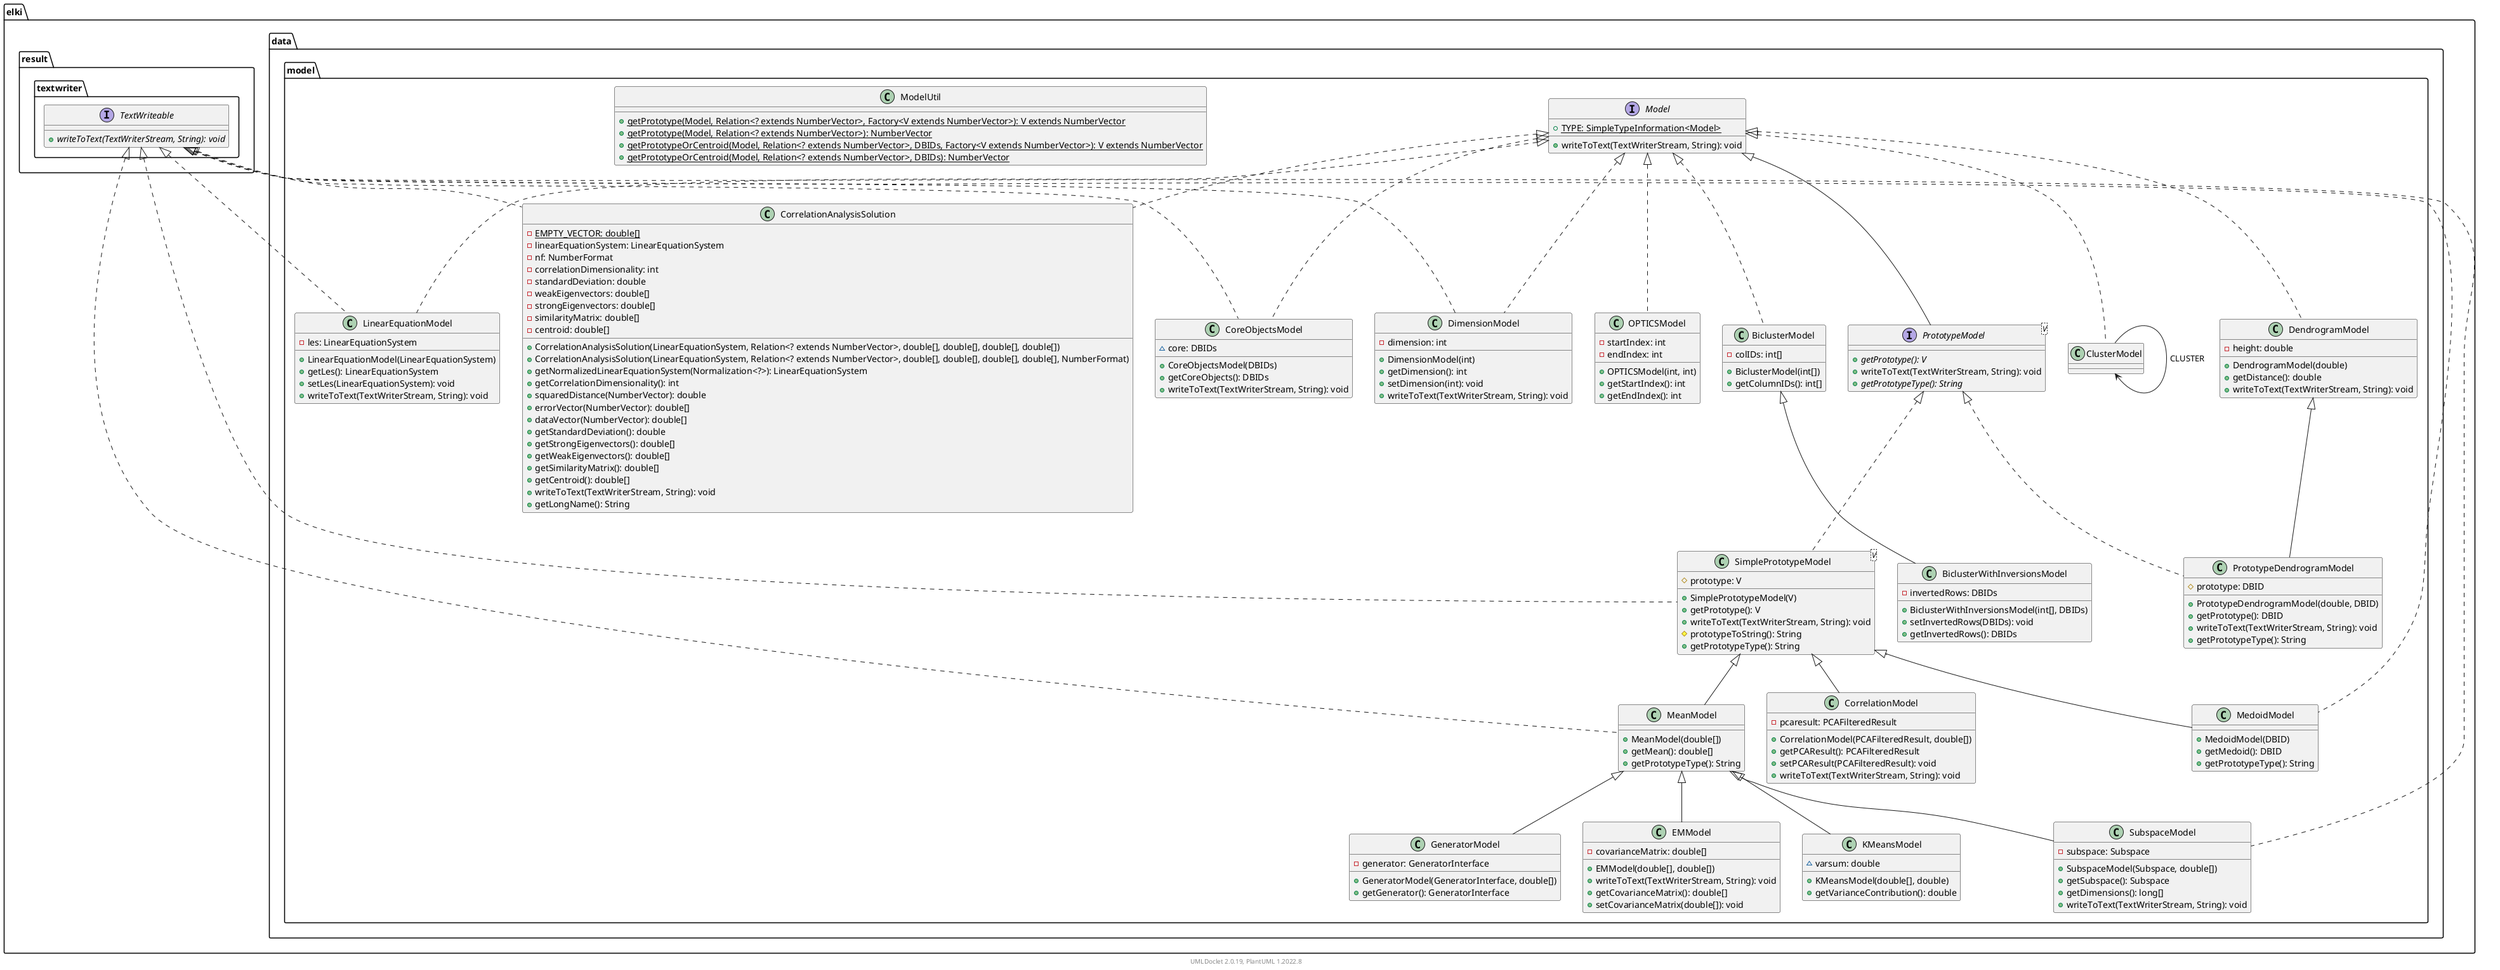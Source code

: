 @startuml
    remove .*\.(Instance|Par|Parameterizer|Factory)$
    namespace elki.data.model {

        class CorrelationAnalysisSolution [[CorrelationAnalysisSolution.html]] {
            {static} -EMPTY_VECTOR: double[]
            -linearEquationSystem: LinearEquationSystem
            -nf: NumberFormat
            -correlationDimensionality: int
            -standardDeviation: double
            -weakEigenvectors: double[]
            -strongEigenvectors: double[]
            -similarityMatrix: double[]
            -centroid: double[]
            +CorrelationAnalysisSolution(LinearEquationSystem, Relation<? extends NumberVector>, double[], double[], double[], double[])
            +CorrelationAnalysisSolution(LinearEquationSystem, Relation<? extends NumberVector>, double[], double[], double[], double[], NumberFormat)
            +getNormalizedLinearEquationSystem(Normalization<?>): LinearEquationSystem
            +getCorrelationDimensionality(): int
            +squaredDistance(NumberVector): double
            +errorVector(NumberVector): double[]
            +dataVector(NumberVector): double[]
            +getStandardDeviation(): double
            +getStrongEigenvectors(): double[]
            +getWeakEigenvectors(): double[]
            +getSimilarityMatrix(): double[]
            +getCentroid(): double[]
            +writeToText(TextWriterStream, String): void
            +getLongName(): String
        }

        class GeneratorModel [[GeneratorModel.html]] {
            -generator: GeneratorInterface
            +GeneratorModel(GeneratorInterface, double[])
            +getGenerator(): GeneratorInterface
        }

        class OPTICSModel [[OPTICSModel.html]] {
            -startIndex: int
            -endIndex: int
            +OPTICSModel(int, int)
            +getStartIndex(): int
            +getEndIndex(): int
        }

        class BiclusterWithInversionsModel [[BiclusterWithInversionsModel.html]] {
            -invertedRows: DBIDs
            +BiclusterWithInversionsModel(int[], DBIDs)
            +setInvertedRows(DBIDs): void
            +getInvertedRows(): DBIDs
        }

        interface Model [[Model.html]] {
            {static} +TYPE: SimpleTypeInformation<Model>
            +writeToText(TextWriterStream, String): void
        }

        class ModelUtil [[ModelUtil.html]] {
            {static} +getPrototype(Model, Relation<? extends NumberVector>, Factory<V extends NumberVector>): V extends NumberVector
            {static} +getPrototype(Model, Relation<? extends NumberVector>): NumberVector
            {static} +getPrototypeOrCentroid(Model, Relation<? extends NumberVector>, DBIDs, Factory<V extends NumberVector>): V extends NumberVector
            {static} +getPrototypeOrCentroid(Model, Relation<? extends NumberVector>, DBIDs): NumberVector
        }

        class SimplePrototypeModel<V> [[SimplePrototypeModel.html]] {
            #prototype: V
            +SimplePrototypeModel(V)
            +getPrototype(): V
            +writeToText(TextWriterStream, String): void
            #prototypeToString(): String
            +getPrototypeType(): String
        }

        class BiclusterModel [[BiclusterModel.html]] {
            -colIDs: int[]
            +BiclusterModel(int[])
            +getColumnIDs(): int[]
        }

        class CorrelationModel [[CorrelationModel.html]] {
            -pcaresult: PCAFilteredResult
            +CorrelationModel(PCAFilteredResult, double[])
            +getPCAResult(): PCAFilteredResult
            +setPCAResult(PCAFilteredResult): void
            +writeToText(TextWriterStream, String): void
        }

        class CoreObjectsModel [[CoreObjectsModel.html]] {
            ~core: DBIDs
            +CoreObjectsModel(DBIDs)
            +getCoreObjects(): DBIDs
            +writeToText(TextWriterStream, String): void
        }

        class PrototypeDendrogramModel [[PrototypeDendrogramModel.html]] {
            #prototype: DBID
            +PrototypeDendrogramModel(double, DBID)
            +getPrototype(): DBID
            +writeToText(TextWriterStream, String): void
            +getPrototypeType(): String
        }

        class DendrogramModel [[DendrogramModel.html]] {
            -height: double
            +DendrogramModel(double)
            +getDistance(): double
            +writeToText(TextWriterStream, String): void
        }

        class EMModel [[EMModel.html]] {
            -covarianceMatrix: double[]
            +EMModel(double[], double[])
            +writeToText(TextWriterStream, String): void
            +getCovarianceMatrix(): double[]
            +setCovarianceMatrix(double[]): void
        }

        class MedoidModel [[MedoidModel.html]] {
            +MedoidModel(DBID)
            +getMedoid(): DBID
            +getPrototypeType(): String
        }

        class DimensionModel [[DimensionModel.html]] {
            -dimension: int
            +DimensionModel(int)
            +getDimension(): int
            +setDimension(int): void
            +writeToText(TextWriterStream, String): void
        }

        class ClusterModel [[ClusterModel.html]]

        class LinearEquationModel [[LinearEquationModel.html]] {
            -les: LinearEquationSystem
            +LinearEquationModel(LinearEquationSystem)
            +getLes(): LinearEquationSystem
            +setLes(LinearEquationSystem): void
            +writeToText(TextWriterStream, String): void
        }

        class SubspaceModel [[SubspaceModel.html]] {
            -subspace: Subspace
            +SubspaceModel(Subspace, double[])
            +getSubspace(): Subspace
            +getDimensions(): long[]
            +writeToText(TextWriterStream, String): void
        }

        interface PrototypeModel<V> [[PrototypeModel.html]] {
            {abstract} +getPrototype(): V
            +writeToText(TextWriterStream, String): void
            {abstract} +getPrototypeType(): String
        }

        class KMeansModel [[KMeansModel.html]] {
            ~varsum: double
            +KMeansModel(double[], double)
            +getVarianceContribution(): double
        }

        class MeanModel [[MeanModel.html]] {
            +MeanModel(double[])
            +getMean(): double[]
            +getPrototypeType(): String
        }

        elki.result.textwriter.TextWriteable <|.. CorrelationAnalysisSolution
        Model <|.. CorrelationAnalysisSolution
        MeanModel <|-- GeneratorModel
        Model <|.. OPTICSModel
        BiclusterModel <|-- BiclusterWithInversionsModel
        PrototypeModel <|.. SimplePrototypeModel
        elki.result.textwriter.TextWriteable <|.. SimplePrototypeModel
        Model <|.. BiclusterModel
        SimplePrototypeModel <|-- CorrelationModel
        Model <|.. CoreObjectsModel
        elki.result.textwriter.TextWriteable <|.. CoreObjectsModel
        DendrogramModel <|-- PrototypeDendrogramModel
        PrototypeModel <|.. PrototypeDendrogramModel
        Model <|.. DendrogramModel
        MeanModel <|-- EMModel
        SimplePrototypeModel <|-- MedoidModel
        elki.result.textwriter.TextWriteable <|.. MedoidModel
        Model <|.. DimensionModel
        elki.result.textwriter.TextWriteable <|.. DimensionModel
        Model <|.. ClusterModel
        ClusterModel --> ClusterModel: CLUSTER
        Model <|.. LinearEquationModel
        elki.result.textwriter.TextWriteable <|.. LinearEquationModel
        MeanModel <|-- SubspaceModel
        elki.result.textwriter.TextWriteable <|.. SubspaceModel
        Model <|-- PrototypeModel
        MeanModel <|-- KMeansModel
        SimplePrototypeModel <|-- MeanModel
        elki.result.textwriter.TextWriteable <|.. MeanModel
    }

    namespace elki.result.textwriter {
        interface TextWriteable [[../../result/textwriter/TextWriteable.html]] {
            {abstract} +writeToText(TextWriterStream, String): void
        }
    }

    center footer UMLDoclet 2.0.19, PlantUML 1.2022.8
@enduml
